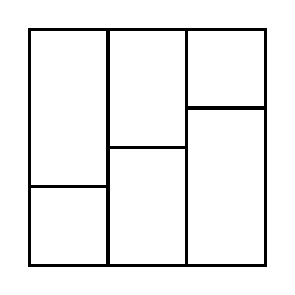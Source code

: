 \begin{tikzpicture}[very thick, scale=.5]
    \draw (0,2) rectangle (2,6);
    \draw (0,0) rectangle (2,2);
    \draw (2,3) rectangle (4,6);
    \draw (2,0) rectangle (4,3);
    \draw (4,4) rectangle (6,6);
    \draw (4,0) rectangle (6,4);
\end{tikzpicture}

